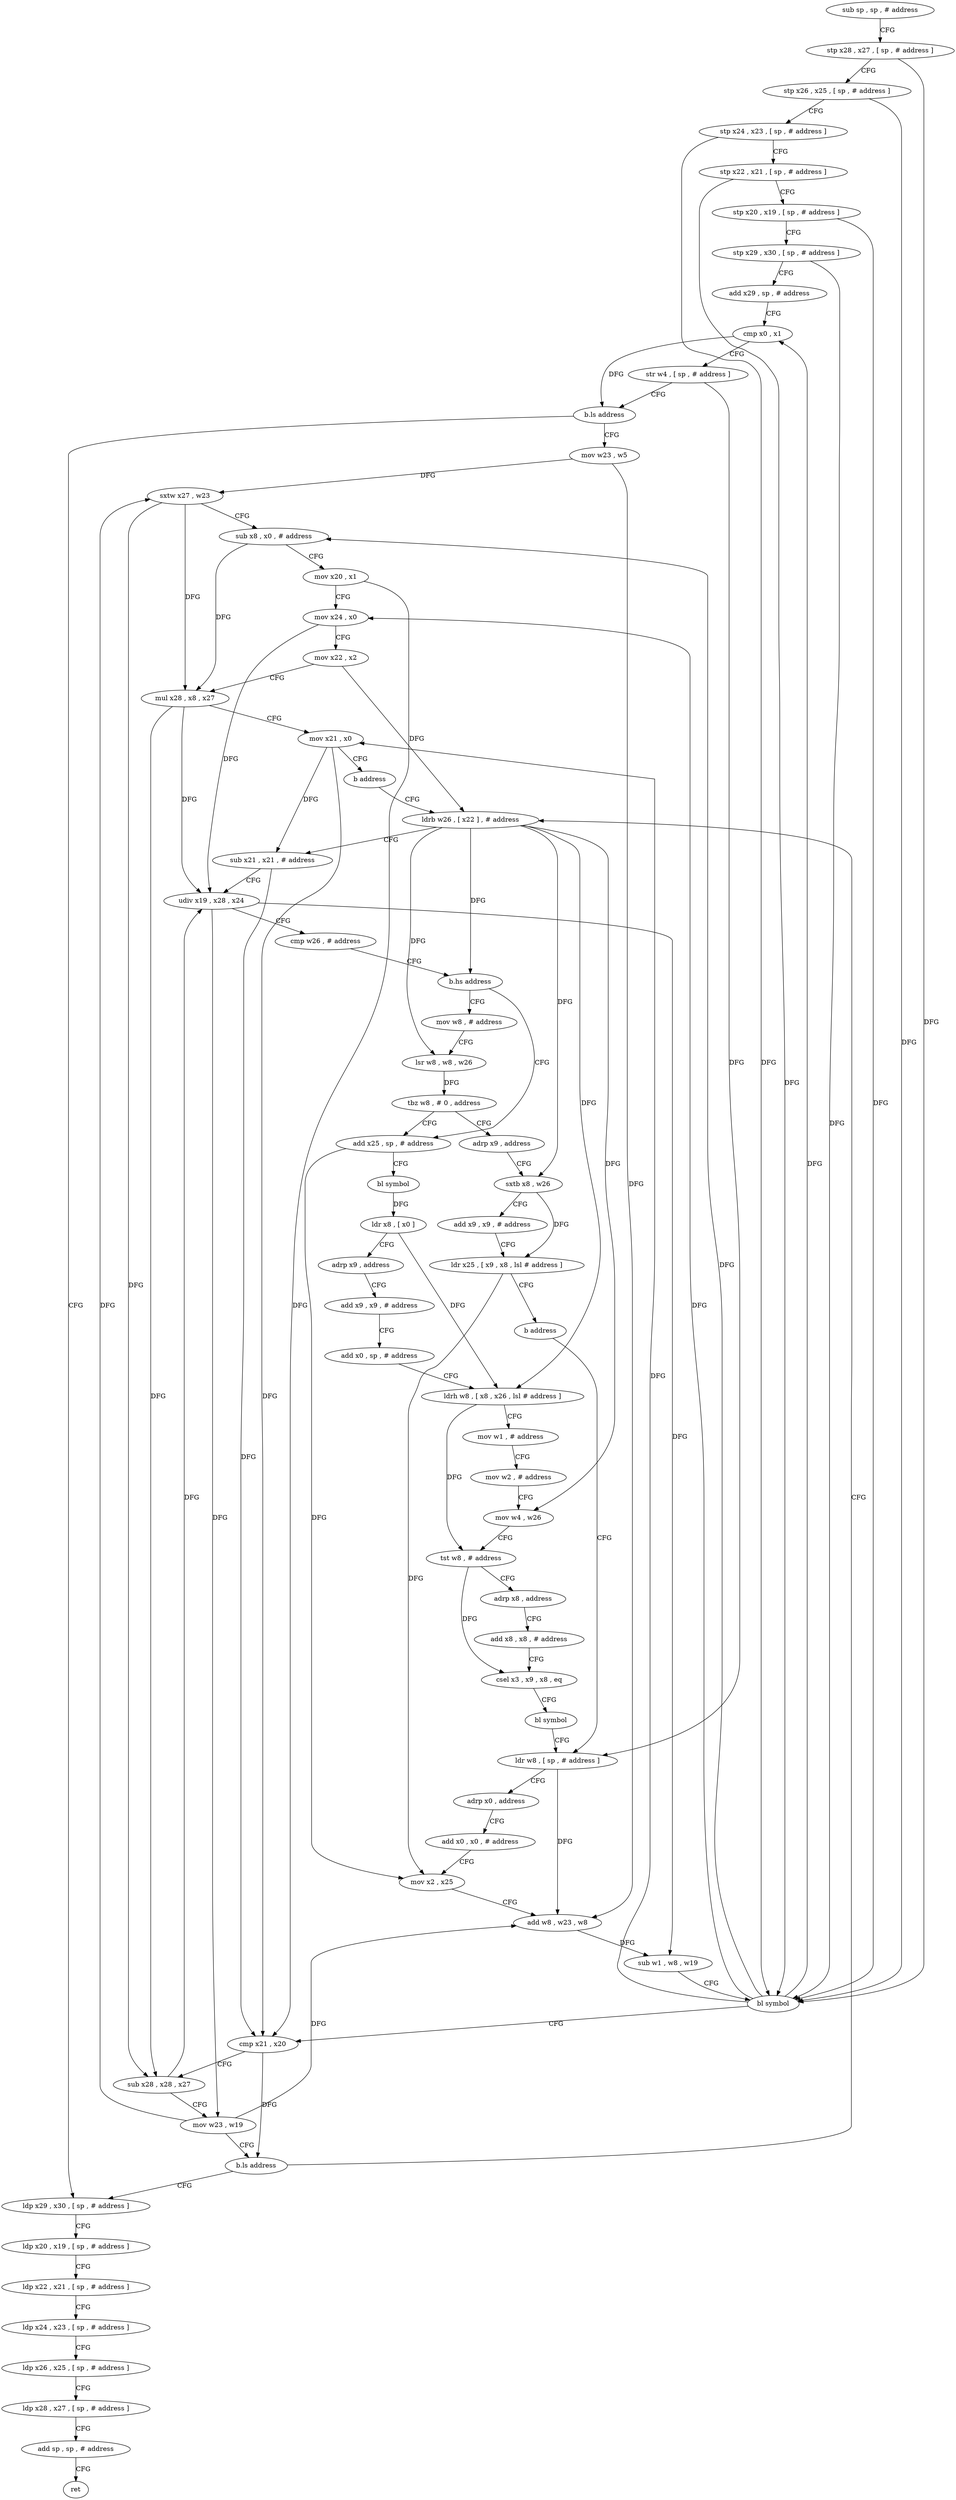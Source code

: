 digraph "func" {
"4211180" [label = "sub sp , sp , # address" ]
"4211184" [label = "stp x28 , x27 , [ sp , # address ]" ]
"4211188" [label = "stp x26 , x25 , [ sp , # address ]" ]
"4211192" [label = "stp x24 , x23 , [ sp , # address ]" ]
"4211196" [label = "stp x22 , x21 , [ sp , # address ]" ]
"4211200" [label = "stp x20 , x19 , [ sp , # address ]" ]
"4211204" [label = "stp x29 , x30 , [ sp , # address ]" ]
"4211208" [label = "add x29 , sp , # address" ]
"4211212" [label = "cmp x0 , x1" ]
"4211216" [label = "str w4 , [ sp , # address ]" ]
"4211220" [label = "b.ls address" ]
"4211416" [label = "ldp x29 , x30 , [ sp , # address ]" ]
"4211224" [label = "mov w23 , w5" ]
"4211420" [label = "ldp x20 , x19 , [ sp , # address ]" ]
"4211424" [label = "ldp x22 , x21 , [ sp , # address ]" ]
"4211428" [label = "ldp x24 , x23 , [ sp , # address ]" ]
"4211432" [label = "ldp x26 , x25 , [ sp , # address ]" ]
"4211436" [label = "ldp x28 , x27 , [ sp , # address ]" ]
"4211440" [label = "add sp , sp , # address" ]
"4211444" [label = "ret" ]
"4211228" [label = "sxtw x27 , w23" ]
"4211232" [label = "sub x8 , x0 , # address" ]
"4211236" [label = "mov x20 , x1" ]
"4211240" [label = "mov x24 , x0" ]
"4211244" [label = "mov x22 , x2" ]
"4211248" [label = "mul x28 , x8 , x27" ]
"4211252" [label = "mov x21 , x0" ]
"4211256" [label = "b address" ]
"4211364" [label = "ldrb w26 , [ x22 ] , # address" ]
"4211368" [label = "sub x21 , x21 , # address" ]
"4211372" [label = "udiv x19 , x28 , x24" ]
"4211376" [label = "cmp w26 , # address" ]
"4211380" [label = "b.hs address" ]
"4211260" [label = "add x25 , sp , # address" ]
"4211384" [label = "mov w8 , # address" ]
"4211264" [label = "bl symbol" ]
"4211268" [label = "ldr x8 , [ x0 ]" ]
"4211272" [label = "adrp x9 , address" ]
"4211276" [label = "add x9 , x9 , # address" ]
"4211280" [label = "add x0 , sp , # address" ]
"4211284" [label = "ldrh w8 , [ x8 , x26 , lsl # address ]" ]
"4211288" [label = "mov w1 , # address" ]
"4211292" [label = "mov w2 , # address" ]
"4211296" [label = "mov w4 , w26" ]
"4211300" [label = "tst w8 , # address" ]
"4211304" [label = "adrp x8 , address" ]
"4211308" [label = "add x8 , x8 , # address" ]
"4211312" [label = "csel x3 , x9 , x8 , eq" ]
"4211316" [label = "bl symbol" ]
"4211320" [label = "ldr w8 , [ sp , # address ]" ]
"4211388" [label = "lsr w8 , w8 , w26" ]
"4211392" [label = "tbz w8 , # 0 , address" ]
"4211396" [label = "adrp x9 , address" ]
"4211400" [label = "sxtb x8 , w26" ]
"4211404" [label = "add x9 , x9 , # address" ]
"4211408" [label = "ldr x25 , [ x9 , x8 , lsl # address ]" ]
"4211412" [label = "b address" ]
"4211324" [label = "adrp x0 , address" ]
"4211328" [label = "add x0 , x0 , # address" ]
"4211332" [label = "mov x2 , x25" ]
"4211336" [label = "add w8 , w23 , w8" ]
"4211340" [label = "sub w1 , w8 , w19" ]
"4211344" [label = "bl symbol" ]
"4211348" [label = "cmp x21 , x20" ]
"4211352" [label = "sub x28 , x28 , x27" ]
"4211356" [label = "mov w23 , w19" ]
"4211360" [label = "b.ls address" ]
"4211180" -> "4211184" [ label = "CFG" ]
"4211184" -> "4211188" [ label = "CFG" ]
"4211184" -> "4211344" [ label = "DFG" ]
"4211188" -> "4211192" [ label = "CFG" ]
"4211188" -> "4211344" [ label = "DFG" ]
"4211192" -> "4211196" [ label = "CFG" ]
"4211192" -> "4211344" [ label = "DFG" ]
"4211196" -> "4211200" [ label = "CFG" ]
"4211196" -> "4211344" [ label = "DFG" ]
"4211200" -> "4211204" [ label = "CFG" ]
"4211200" -> "4211344" [ label = "DFG" ]
"4211204" -> "4211208" [ label = "CFG" ]
"4211204" -> "4211344" [ label = "DFG" ]
"4211208" -> "4211212" [ label = "CFG" ]
"4211212" -> "4211216" [ label = "CFG" ]
"4211212" -> "4211220" [ label = "DFG" ]
"4211216" -> "4211220" [ label = "CFG" ]
"4211216" -> "4211320" [ label = "DFG" ]
"4211220" -> "4211416" [ label = "CFG" ]
"4211220" -> "4211224" [ label = "CFG" ]
"4211416" -> "4211420" [ label = "CFG" ]
"4211224" -> "4211228" [ label = "DFG" ]
"4211224" -> "4211336" [ label = "DFG" ]
"4211420" -> "4211424" [ label = "CFG" ]
"4211424" -> "4211428" [ label = "CFG" ]
"4211428" -> "4211432" [ label = "CFG" ]
"4211432" -> "4211436" [ label = "CFG" ]
"4211436" -> "4211440" [ label = "CFG" ]
"4211440" -> "4211444" [ label = "CFG" ]
"4211228" -> "4211232" [ label = "CFG" ]
"4211228" -> "4211248" [ label = "DFG" ]
"4211228" -> "4211352" [ label = "DFG" ]
"4211232" -> "4211236" [ label = "CFG" ]
"4211232" -> "4211248" [ label = "DFG" ]
"4211236" -> "4211240" [ label = "CFG" ]
"4211236" -> "4211348" [ label = "DFG" ]
"4211240" -> "4211244" [ label = "CFG" ]
"4211240" -> "4211372" [ label = "DFG" ]
"4211244" -> "4211248" [ label = "CFG" ]
"4211244" -> "4211364" [ label = "DFG" ]
"4211248" -> "4211252" [ label = "CFG" ]
"4211248" -> "4211372" [ label = "DFG" ]
"4211248" -> "4211352" [ label = "DFG" ]
"4211252" -> "4211256" [ label = "CFG" ]
"4211252" -> "4211368" [ label = "DFG" ]
"4211252" -> "4211348" [ label = "DFG" ]
"4211256" -> "4211364" [ label = "CFG" ]
"4211364" -> "4211368" [ label = "CFG" ]
"4211364" -> "4211380" [ label = "DFG" ]
"4211364" -> "4211284" [ label = "DFG" ]
"4211364" -> "4211296" [ label = "DFG" ]
"4211364" -> "4211388" [ label = "DFG" ]
"4211364" -> "4211400" [ label = "DFG" ]
"4211368" -> "4211372" [ label = "CFG" ]
"4211368" -> "4211348" [ label = "DFG" ]
"4211372" -> "4211376" [ label = "CFG" ]
"4211372" -> "4211340" [ label = "DFG" ]
"4211372" -> "4211356" [ label = "DFG" ]
"4211376" -> "4211380" [ label = "CFG" ]
"4211380" -> "4211260" [ label = "CFG" ]
"4211380" -> "4211384" [ label = "CFG" ]
"4211260" -> "4211264" [ label = "CFG" ]
"4211260" -> "4211332" [ label = "DFG" ]
"4211384" -> "4211388" [ label = "CFG" ]
"4211264" -> "4211268" [ label = "DFG" ]
"4211268" -> "4211272" [ label = "CFG" ]
"4211268" -> "4211284" [ label = "DFG" ]
"4211272" -> "4211276" [ label = "CFG" ]
"4211276" -> "4211280" [ label = "CFG" ]
"4211280" -> "4211284" [ label = "CFG" ]
"4211284" -> "4211288" [ label = "CFG" ]
"4211284" -> "4211300" [ label = "DFG" ]
"4211288" -> "4211292" [ label = "CFG" ]
"4211292" -> "4211296" [ label = "CFG" ]
"4211296" -> "4211300" [ label = "CFG" ]
"4211300" -> "4211304" [ label = "CFG" ]
"4211300" -> "4211312" [ label = "DFG" ]
"4211304" -> "4211308" [ label = "CFG" ]
"4211308" -> "4211312" [ label = "CFG" ]
"4211312" -> "4211316" [ label = "CFG" ]
"4211316" -> "4211320" [ label = "CFG" ]
"4211320" -> "4211324" [ label = "CFG" ]
"4211320" -> "4211336" [ label = "DFG" ]
"4211388" -> "4211392" [ label = "DFG" ]
"4211392" -> "4211260" [ label = "CFG" ]
"4211392" -> "4211396" [ label = "CFG" ]
"4211396" -> "4211400" [ label = "CFG" ]
"4211400" -> "4211404" [ label = "CFG" ]
"4211400" -> "4211408" [ label = "DFG" ]
"4211404" -> "4211408" [ label = "CFG" ]
"4211408" -> "4211412" [ label = "CFG" ]
"4211408" -> "4211332" [ label = "DFG" ]
"4211412" -> "4211320" [ label = "CFG" ]
"4211324" -> "4211328" [ label = "CFG" ]
"4211328" -> "4211332" [ label = "CFG" ]
"4211332" -> "4211336" [ label = "CFG" ]
"4211336" -> "4211340" [ label = "DFG" ]
"4211340" -> "4211344" [ label = "CFG" ]
"4211344" -> "4211348" [ label = "CFG" ]
"4211344" -> "4211232" [ label = "DFG" ]
"4211344" -> "4211240" [ label = "DFG" ]
"4211344" -> "4211252" [ label = "DFG" ]
"4211344" -> "4211212" [ label = "DFG" ]
"4211348" -> "4211352" [ label = "CFG" ]
"4211348" -> "4211360" [ label = "DFG" ]
"4211352" -> "4211356" [ label = "CFG" ]
"4211352" -> "4211372" [ label = "DFG" ]
"4211356" -> "4211360" [ label = "CFG" ]
"4211356" -> "4211228" [ label = "DFG" ]
"4211356" -> "4211336" [ label = "DFG" ]
"4211360" -> "4211416" [ label = "CFG" ]
"4211360" -> "4211364" [ label = "CFG" ]
}
